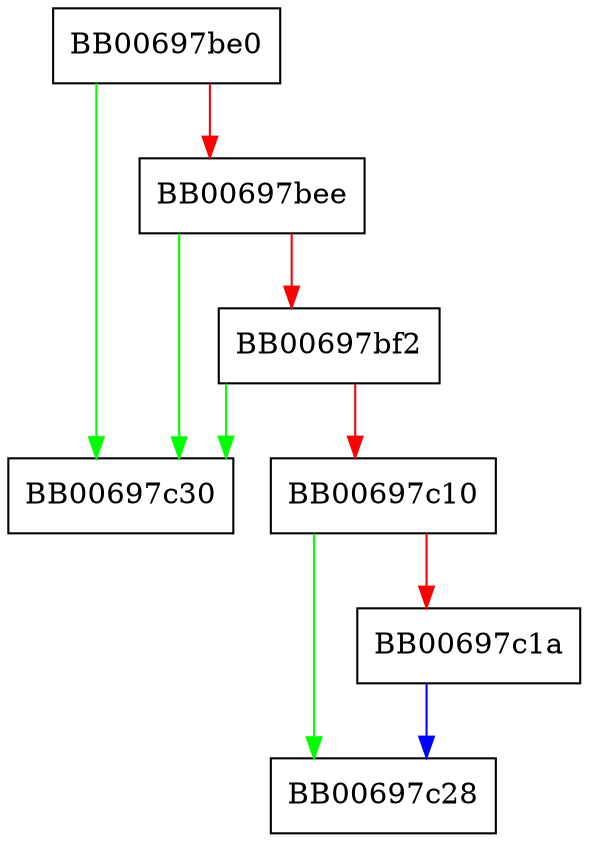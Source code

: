 digraph aes128gcm_dupctx {
  node [shape="box"];
  graph [splines=ortho];
  BB00697be0 -> BB00697c30 [color="green"];
  BB00697be0 -> BB00697bee [color="red"];
  BB00697bee -> BB00697c30 [color="green"];
  BB00697bee -> BB00697bf2 [color="red"];
  BB00697bf2 -> BB00697c30 [color="green"];
  BB00697bf2 -> BB00697c10 [color="red"];
  BB00697c10 -> BB00697c28 [color="green"];
  BB00697c10 -> BB00697c1a [color="red"];
  BB00697c1a -> BB00697c28 [color="blue"];
}